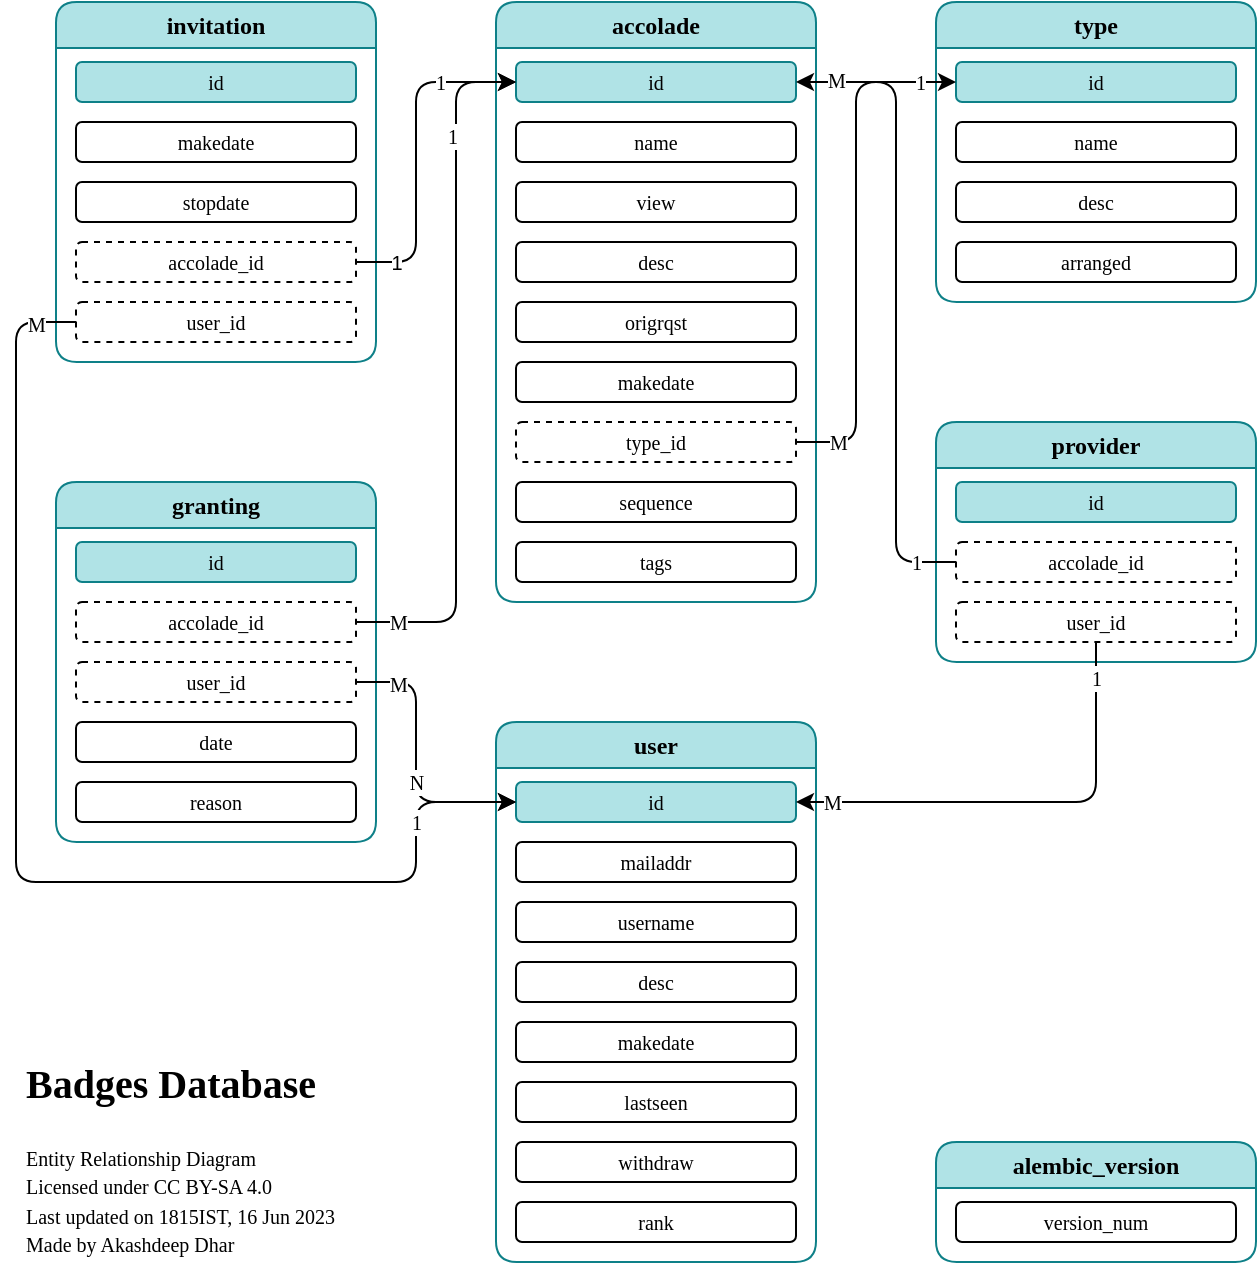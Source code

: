 <mxfile version="21.4.0" type="device">
  <diagram name="Page-1" id="tG-fi7jxVLDGpoVH_Wuy">
    <mxGraphModel dx="2035" dy="665" grid="1" gridSize="10" guides="1" tooltips="1" connect="1" arrows="1" fold="1" page="1" pageScale="1" pageWidth="850" pageHeight="1100" math="0" shadow="0">
      <root>
        <mxCell id="0" />
        <mxCell id="1" parent="0" />
        <mxCell id="fr-WvW2aRMvn-cWXt4Ab-1" value="&lt;font face=&quot;JetBrains Mono&quot;&gt;granting&lt;/font&gt;" style="swimlane;whiteSpace=wrap;html=1;rounded=1;fillColor=#b0e3e6;strokeColor=#0e8088;" parent="1" vertex="1">
          <mxGeometry x="-40" y="1200" width="160" height="180" as="geometry" />
        </mxCell>
        <mxCell id="fr-WvW2aRMvn-cWXt4Ab-2" value="&lt;font face=&quot;JetBrains Mono&quot;&gt;&lt;span style=&quot;font-size: 10px;&quot;&gt;id&lt;/span&gt;&lt;/font&gt;" style="rounded=1;whiteSpace=wrap;html=1;fillColor=#b0e3e6;strokeColor=#0e8088;" parent="fr-WvW2aRMvn-cWXt4Ab-1" vertex="1">
          <mxGeometry x="10" y="30" width="140" height="20" as="geometry" />
        </mxCell>
        <mxCell id="fr-WvW2aRMvn-cWXt4Ab-3" value="&lt;font face=&quot;JetBrains Mono&quot;&gt;&lt;span style=&quot;font-size: 10px;&quot;&gt;accolade_id&lt;/span&gt;&lt;/font&gt;" style="rounded=1;whiteSpace=wrap;html=1;dashed=1;" parent="fr-WvW2aRMvn-cWXt4Ab-1" vertex="1">
          <mxGeometry x="10" y="60" width="140" height="20" as="geometry" />
        </mxCell>
        <mxCell id="fr-WvW2aRMvn-cWXt4Ab-4" value="&lt;font face=&quot;JetBrains Mono&quot;&gt;&lt;span style=&quot;font-size: 10px;&quot;&gt;user_id&lt;/span&gt;&lt;/font&gt;" style="rounded=1;whiteSpace=wrap;html=1;dashed=1;" parent="fr-WvW2aRMvn-cWXt4Ab-1" vertex="1">
          <mxGeometry x="10" y="90" width="140" height="20" as="geometry" />
        </mxCell>
        <mxCell id="fr-WvW2aRMvn-cWXt4Ab-6" value="&lt;font face=&quot;JetBrains Mono&quot;&gt;&lt;span style=&quot;font-size: 10px;&quot;&gt;date&lt;/span&gt;&lt;/font&gt;" style="rounded=1;whiteSpace=wrap;html=1;" parent="fr-WvW2aRMvn-cWXt4Ab-1" vertex="1">
          <mxGeometry x="10" y="120" width="140" height="20" as="geometry" />
        </mxCell>
        <mxCell id="fr-WvW2aRMvn-cWXt4Ab-8" value="&lt;font face=&quot;JetBrains Mono&quot;&gt;&lt;span style=&quot;font-size: 10px;&quot;&gt;reason&lt;/span&gt;&lt;/font&gt;" style="rounded=1;whiteSpace=wrap;html=1;" parent="fr-WvW2aRMvn-cWXt4Ab-1" vertex="1">
          <mxGeometry x="10" y="150" width="140" height="20" as="geometry" />
        </mxCell>
        <mxCell id="fr-WvW2aRMvn-cWXt4Ab-9" value="&lt;font face=&quot;JetBrains Mono&quot;&gt;user&lt;/font&gt;" style="swimlane;whiteSpace=wrap;html=1;rounded=1;fillColor=#b0e3e6;strokeColor=#0e8088;" parent="1" vertex="1">
          <mxGeometry x="180" y="1320" width="160" height="270" as="geometry" />
        </mxCell>
        <mxCell id="fr-WvW2aRMvn-cWXt4Ab-10" value="&lt;font face=&quot;JetBrains Mono&quot;&gt;&lt;span style=&quot;font-size: 10px;&quot;&gt;id&lt;/span&gt;&lt;/font&gt;" style="rounded=1;whiteSpace=wrap;html=1;strokeWidth=1;fillColor=#b0e3e6;strokeColor=#0e8088;" parent="fr-WvW2aRMvn-cWXt4Ab-9" vertex="1">
          <mxGeometry x="10" y="30" width="140" height="20" as="geometry" />
        </mxCell>
        <mxCell id="fr-WvW2aRMvn-cWXt4Ab-11" value="&lt;font face=&quot;JetBrains Mono&quot;&gt;&lt;span style=&quot;font-size: 10px;&quot;&gt;mailaddr&lt;/span&gt;&lt;/font&gt;" style="rounded=1;whiteSpace=wrap;html=1;" parent="fr-WvW2aRMvn-cWXt4Ab-9" vertex="1">
          <mxGeometry x="10" y="60" width="140" height="20" as="geometry" />
        </mxCell>
        <mxCell id="fr-WvW2aRMvn-cWXt4Ab-12" value="&lt;font face=&quot;JetBrains Mono&quot;&gt;&lt;span style=&quot;font-size: 10px;&quot;&gt;username&lt;/span&gt;&lt;/font&gt;" style="rounded=1;whiteSpace=wrap;html=1;" parent="fr-WvW2aRMvn-cWXt4Ab-9" vertex="1">
          <mxGeometry x="10" y="90" width="140" height="20" as="geometry" />
        </mxCell>
        <mxCell id="fr-WvW2aRMvn-cWXt4Ab-15" value="&lt;font face=&quot;JetBrains Mono&quot;&gt;&lt;span style=&quot;font-size: 10px;&quot;&gt;desc&lt;/span&gt;&lt;/font&gt;" style="rounded=1;whiteSpace=wrap;html=1;" parent="fr-WvW2aRMvn-cWXt4Ab-9" vertex="1">
          <mxGeometry x="10" y="120" width="140" height="20" as="geometry" />
        </mxCell>
        <mxCell id="fr-WvW2aRMvn-cWXt4Ab-16" value="&lt;font face=&quot;JetBrains Mono&quot;&gt;&lt;span style=&quot;font-size: 10px;&quot;&gt;makedate&lt;/span&gt;&lt;/font&gt;" style="rounded=1;whiteSpace=wrap;html=1;" parent="fr-WvW2aRMvn-cWXt4Ab-9" vertex="1">
          <mxGeometry x="10" y="150" width="140" height="20" as="geometry" />
        </mxCell>
        <mxCell id="fr-WvW2aRMvn-cWXt4Ab-17" value="&lt;font face=&quot;JetBrains Mono&quot;&gt;&lt;span style=&quot;font-size: 10px;&quot;&gt;withdraw&lt;/span&gt;&lt;/font&gt;" style="rounded=1;whiteSpace=wrap;html=1;" parent="fr-WvW2aRMvn-cWXt4Ab-9" vertex="1">
          <mxGeometry x="10" y="210" width="140" height="20" as="geometry" />
        </mxCell>
        <mxCell id="fr-WvW2aRMvn-cWXt4Ab-18" value="&lt;font face=&quot;JetBrains Mono&quot;&gt;&lt;span style=&quot;font-size: 10px;&quot;&gt;rank&lt;/span&gt;&lt;/font&gt;" style="rounded=1;whiteSpace=wrap;html=1;" parent="fr-WvW2aRMvn-cWXt4Ab-9" vertex="1">
          <mxGeometry x="10" y="240" width="140" height="20" as="geometry" />
        </mxCell>
        <mxCell id="fr-WvW2aRMvn-cWXt4Ab-19" value="&lt;font face=&quot;JetBrains Mono&quot;&gt;&lt;span style=&quot;font-size: 10px;&quot;&gt;lastseen&lt;/span&gt;&lt;/font&gt;" style="rounded=1;whiteSpace=wrap;html=1;" parent="fr-WvW2aRMvn-cWXt4Ab-9" vertex="1">
          <mxGeometry x="10" y="180" width="140" height="20" as="geometry" />
        </mxCell>
        <mxCell id="fr-WvW2aRMvn-cWXt4Ab-20" value="&lt;font data-font-src=&quot;https://fonts.googleapis.com/css?family=JetBrains+Mono&quot; face=&quot;JetBrains Mono&quot;&gt;alembic_version&lt;/font&gt;" style="swimlane;whiteSpace=wrap;html=1;rounded=1;fillColor=#b0e3e6;strokeColor=#0e8088;" parent="1" vertex="1">
          <mxGeometry x="400" y="1530" width="160" height="60" as="geometry" />
        </mxCell>
        <mxCell id="fr-WvW2aRMvn-cWXt4Ab-21" value="&lt;font style=&quot;font-size: 10px;&quot; data-font-src=&quot;https://fonts.googleapis.com/css?family=JetBrains+Mono&quot; face=&quot;JetBrains Mono&quot;&gt;version_num&lt;/font&gt;" style="rounded=1;whiteSpace=wrap;html=1;" parent="fr-WvW2aRMvn-cWXt4Ab-20" vertex="1">
          <mxGeometry x="10" y="30" width="140" height="20" as="geometry" />
        </mxCell>
        <mxCell id="fr-WvW2aRMvn-cWXt4Ab-22" value="&lt;font face=&quot;JetBrains Mono&quot;&gt;accolade&lt;/font&gt;" style="swimlane;whiteSpace=wrap;html=1;rounded=1;fillColor=#b0e3e6;strokeColor=#0e8088;" parent="1" vertex="1">
          <mxGeometry x="180" y="960" width="160" height="300" as="geometry" />
        </mxCell>
        <mxCell id="fr-WvW2aRMvn-cWXt4Ab-23" value="&lt;font face=&quot;JetBrains Mono&quot;&gt;&lt;span style=&quot;font-size: 10px;&quot;&gt;id&lt;/span&gt;&lt;/font&gt;" style="rounded=1;whiteSpace=wrap;html=1;fillColor=#b0e3e6;strokeColor=#0e8088;glass=0;" parent="fr-WvW2aRMvn-cWXt4Ab-22" vertex="1">
          <mxGeometry x="10" y="30" width="140" height="20" as="geometry" />
        </mxCell>
        <mxCell id="fr-WvW2aRMvn-cWXt4Ab-24" value="&lt;font face=&quot;JetBrains Mono&quot;&gt;&lt;span style=&quot;font-size: 10px;&quot;&gt;name&lt;/span&gt;&lt;/font&gt;" style="rounded=1;whiteSpace=wrap;html=1;" parent="fr-WvW2aRMvn-cWXt4Ab-22" vertex="1">
          <mxGeometry x="10" y="60" width="140" height="20" as="geometry" />
        </mxCell>
        <mxCell id="fr-WvW2aRMvn-cWXt4Ab-25" value="&lt;font face=&quot;JetBrains Mono&quot;&gt;&lt;span style=&quot;font-size: 10px;&quot;&gt;view&lt;/span&gt;&lt;/font&gt;" style="rounded=1;whiteSpace=wrap;html=1;" parent="fr-WvW2aRMvn-cWXt4Ab-22" vertex="1">
          <mxGeometry x="10" y="90" width="140" height="20" as="geometry" />
        </mxCell>
        <mxCell id="fr-WvW2aRMvn-cWXt4Ab-26" value="&lt;font face=&quot;JetBrains Mono&quot;&gt;&lt;span style=&quot;font-size: 10px;&quot;&gt;desc&lt;/span&gt;&lt;/font&gt;" style="rounded=1;whiteSpace=wrap;html=1;" parent="fr-WvW2aRMvn-cWXt4Ab-22" vertex="1">
          <mxGeometry x="10" y="120" width="140" height="20" as="geometry" />
        </mxCell>
        <mxCell id="fr-WvW2aRMvn-cWXt4Ab-27" value="&lt;font face=&quot;JetBrains Mono&quot;&gt;&lt;span style=&quot;font-size: 10px;&quot;&gt;origrqst&lt;/span&gt;&lt;/font&gt;" style="rounded=1;whiteSpace=wrap;html=1;" parent="fr-WvW2aRMvn-cWXt4Ab-22" vertex="1">
          <mxGeometry x="10" y="150" width="140" height="20" as="geometry" />
        </mxCell>
        <mxCell id="fr-WvW2aRMvn-cWXt4Ab-29" value="&lt;font face=&quot;JetBrains Mono&quot;&gt;&lt;span style=&quot;font-size: 10px;&quot;&gt;makedate&lt;/span&gt;&lt;/font&gt;" style="rounded=1;whiteSpace=wrap;html=1;" parent="fr-WvW2aRMvn-cWXt4Ab-22" vertex="1">
          <mxGeometry x="10" y="180" width="140" height="20" as="geometry" />
        </mxCell>
        <mxCell id="fr-WvW2aRMvn-cWXt4Ab-30" value="&lt;font face=&quot;JetBrains Mono&quot;&gt;&lt;span style=&quot;font-size: 10px;&quot;&gt;sequence&lt;/span&gt;&lt;/font&gt;" style="rounded=1;whiteSpace=wrap;html=1;" parent="fr-WvW2aRMvn-cWXt4Ab-22" vertex="1">
          <mxGeometry x="10" y="240" width="140" height="20" as="geometry" />
        </mxCell>
        <mxCell id="GFM2HhCgNzL9rEsVjtdj-2" value="&lt;font face=&quot;JetBrains Mono&quot;&gt;&lt;span style=&quot;font-size: 10px;&quot;&gt;tags&lt;/span&gt;&lt;/font&gt;" style="rounded=1;whiteSpace=wrap;html=1;" vertex="1" parent="fr-WvW2aRMvn-cWXt4Ab-22">
          <mxGeometry x="10" y="270" width="140" height="20" as="geometry" />
        </mxCell>
        <mxCell id="fr-WvW2aRMvn-cWXt4Ab-32" value="&lt;font face=&quot;JetBrains Mono&quot;&gt;invitation&lt;/font&gt;" style="swimlane;whiteSpace=wrap;html=1;rounded=1;fillColor=#b0e3e6;strokeColor=#0e8088;" parent="1" vertex="1">
          <mxGeometry x="-40" y="960" width="160" height="180" as="geometry" />
        </mxCell>
        <mxCell id="fr-WvW2aRMvn-cWXt4Ab-33" value="&lt;font face=&quot;JetBrains Mono&quot;&gt;&lt;span style=&quot;font-size: 10px;&quot;&gt;id&lt;/span&gt;&lt;/font&gt;" style="rounded=1;whiteSpace=wrap;html=1;strokeWidth=1;fillColor=#b0e3e6;strokeColor=#0e8088;" parent="fr-WvW2aRMvn-cWXt4Ab-32" vertex="1">
          <mxGeometry x="10" y="30" width="140" height="20" as="geometry" />
        </mxCell>
        <mxCell id="fr-WvW2aRMvn-cWXt4Ab-34" value="&lt;font face=&quot;JetBrains Mono&quot;&gt;&lt;span style=&quot;font-size: 10px;&quot;&gt;makedate&lt;/span&gt;&lt;/font&gt;" style="rounded=1;whiteSpace=wrap;html=1;" parent="fr-WvW2aRMvn-cWXt4Ab-32" vertex="1">
          <mxGeometry x="10" y="60" width="140" height="20" as="geometry" />
        </mxCell>
        <mxCell id="fr-WvW2aRMvn-cWXt4Ab-35" value="&lt;font face=&quot;JetBrains Mono&quot;&gt;&lt;span style=&quot;font-size: 10px;&quot;&gt;stopdate&lt;/span&gt;&lt;/font&gt;" style="rounded=1;whiteSpace=wrap;html=1;" parent="fr-WvW2aRMvn-cWXt4Ab-32" vertex="1">
          <mxGeometry x="10" y="90" width="140" height="20" as="geometry" />
        </mxCell>
        <mxCell id="fr-WvW2aRMvn-cWXt4Ab-36" value="&lt;font face=&quot;JetBrains Mono&quot;&gt;&lt;span style=&quot;font-size: 10px;&quot;&gt;accolade_id&lt;/span&gt;&lt;/font&gt;" style="rounded=1;whiteSpace=wrap;html=1;dashed=1;" parent="fr-WvW2aRMvn-cWXt4Ab-32" vertex="1">
          <mxGeometry x="10" y="120" width="140" height="20" as="geometry" />
        </mxCell>
        <mxCell id="fr-WvW2aRMvn-cWXt4Ab-37" value="&lt;font face=&quot;JetBrains Mono&quot;&gt;&lt;span style=&quot;font-size: 10px;&quot;&gt;user_id&lt;/span&gt;&lt;/font&gt;" style="rounded=1;whiteSpace=wrap;html=1;dashed=1;" parent="fr-WvW2aRMvn-cWXt4Ab-32" vertex="1">
          <mxGeometry x="10" y="150" width="140" height="20" as="geometry" />
        </mxCell>
        <mxCell id="fr-WvW2aRMvn-cWXt4Ab-38" value="&lt;font face=&quot;JetBrains Mono&quot;&gt;provider&lt;/font&gt;" style="swimlane;whiteSpace=wrap;html=1;rounded=1;fillColor=#b0e3e6;strokeColor=#0e8088;" parent="1" vertex="1">
          <mxGeometry x="400" y="1170" width="160" height="120" as="geometry" />
        </mxCell>
        <mxCell id="fr-WvW2aRMvn-cWXt4Ab-39" value="&lt;font face=&quot;JetBrains Mono&quot;&gt;&lt;span style=&quot;font-size: 10px;&quot;&gt;id&lt;/span&gt;&lt;/font&gt;" style="rounded=1;whiteSpace=wrap;html=1;strokeWidth=1;fillColor=#b0e3e6;strokeColor=#0e8088;" parent="fr-WvW2aRMvn-cWXt4Ab-38" vertex="1">
          <mxGeometry x="10" y="30" width="140" height="20" as="geometry" />
        </mxCell>
        <mxCell id="fr-WvW2aRMvn-cWXt4Ab-41" value="&lt;font face=&quot;JetBrains Mono&quot;&gt;&lt;span style=&quot;font-size: 10px;&quot;&gt;user_id&lt;/span&gt;&lt;/font&gt;" style="rounded=1;whiteSpace=wrap;html=1;dashed=1;" parent="fr-WvW2aRMvn-cWXt4Ab-38" vertex="1">
          <mxGeometry x="10" y="90" width="140" height="20" as="geometry" />
        </mxCell>
        <mxCell id="GFM2HhCgNzL9rEsVjtdj-18" value="&lt;font face=&quot;JetBrains Mono&quot;&gt;&lt;span style=&quot;font-size: 10px;&quot;&gt;accolade_id&lt;br&gt;&lt;/span&gt;&lt;/font&gt;" style="rounded=1;whiteSpace=wrap;html=1;dashed=1;" vertex="1" parent="fr-WvW2aRMvn-cWXt4Ab-38">
          <mxGeometry x="10" y="60" width="140" height="20" as="geometry" />
        </mxCell>
        <mxCell id="fr-WvW2aRMvn-cWXt4Ab-42" value="&lt;font face=&quot;JetBrains Mono&quot;&gt;type&lt;/font&gt;" style="swimlane;whiteSpace=wrap;html=1;rounded=1;fillColor=#b0e3e6;strokeColor=#0e8088;" parent="1" vertex="1">
          <mxGeometry x="400" y="960" width="160" height="150" as="geometry" />
        </mxCell>
        <mxCell id="fr-WvW2aRMvn-cWXt4Ab-43" value="&lt;font face=&quot;JetBrains Mono&quot;&gt;&lt;span style=&quot;font-size: 10px;&quot;&gt;id&lt;/span&gt;&lt;/font&gt;" style="rounded=1;whiteSpace=wrap;html=1;strokeWidth=1;fillColor=#b0e3e6;strokeColor=#0e8088;" parent="fr-WvW2aRMvn-cWXt4Ab-42" vertex="1">
          <mxGeometry x="10" y="30" width="140" height="20" as="geometry" />
        </mxCell>
        <mxCell id="fr-WvW2aRMvn-cWXt4Ab-44" value="&lt;font face=&quot;JetBrains Mono&quot;&gt;&lt;span style=&quot;font-size: 10px;&quot;&gt;name&lt;/span&gt;&lt;/font&gt;" style="rounded=1;whiteSpace=wrap;html=1;" parent="fr-WvW2aRMvn-cWXt4Ab-42" vertex="1">
          <mxGeometry x="10" y="60" width="140" height="20" as="geometry" />
        </mxCell>
        <mxCell id="fr-WvW2aRMvn-cWXt4Ab-45" value="&lt;font face=&quot;JetBrains Mono&quot;&gt;&lt;span style=&quot;font-size: 10px;&quot;&gt;desc&lt;/span&gt;&lt;/font&gt;" style="rounded=1;whiteSpace=wrap;html=1;strokeColor=default;" parent="fr-WvW2aRMvn-cWXt4Ab-42" vertex="1">
          <mxGeometry x="10" y="90" width="140" height="20" as="geometry" />
        </mxCell>
        <mxCell id="GFM2HhCgNzL9rEsVjtdj-12" value="&lt;font face=&quot;JetBrains Mono&quot;&gt;&lt;span style=&quot;font-size: 10px;&quot;&gt;arranged&lt;/span&gt;&lt;/font&gt;" style="rounded=1;whiteSpace=wrap;html=1;strokeColor=default;" vertex="1" parent="fr-WvW2aRMvn-cWXt4Ab-42">
          <mxGeometry x="10" y="120" width="140" height="20" as="geometry" />
        </mxCell>
        <mxCell id="fr-WvW2aRMvn-cWXt4Ab-63" style="edgeStyle=orthogonalEdgeStyle;rounded=1;orthogonalLoop=1;jettySize=auto;html=1;entryX=0;entryY=0.5;entryDx=0;entryDy=0;" parent="1" source="fr-WvW2aRMvn-cWXt4Ab-36" target="fr-WvW2aRMvn-cWXt4Ab-23" edge="1">
          <mxGeometry relative="1" as="geometry">
            <Array as="points">
              <mxPoint x="140" y="1090" />
              <mxPoint x="140" y="1000" />
            </Array>
          </mxGeometry>
        </mxCell>
        <mxCell id="GFM2HhCgNzL9rEsVjtdj-22" value="&lt;font style=&quot;font-size: 10px;&quot;&gt;1&lt;/font&gt;" style="edgeLabel;html=1;align=center;verticalAlign=middle;resizable=0;points=[];" vertex="1" connectable="0" parent="fr-WvW2aRMvn-cWXt4Ab-63">
          <mxGeometry x="-0.729" relative="1" as="geometry">
            <mxPoint x="-3" as="offset" />
          </mxGeometry>
        </mxCell>
        <mxCell id="GFM2HhCgNzL9rEsVjtdj-23" value="&lt;font style=&quot;font-size: 10px;&quot; data-font-src=&quot;https://fonts.googleapis.com/css?family=JetBrains+Mono&quot; face=&quot;JetBrains Mono&quot;&gt;1&lt;/font&gt;" style="edgeLabel;html=1;align=center;verticalAlign=middle;resizable=0;points=[];" vertex="1" connectable="0" parent="fr-WvW2aRMvn-cWXt4Ab-63">
          <mxGeometry x="0.551" relative="1" as="geometry">
            <mxPoint as="offset" />
          </mxGeometry>
        </mxCell>
        <mxCell id="fr-WvW2aRMvn-cWXt4Ab-64" style="edgeStyle=orthogonalEdgeStyle;rounded=1;orthogonalLoop=1;jettySize=auto;html=1;entryX=0;entryY=0.5;entryDx=0;entryDy=0;" parent="1" source="fr-WvW2aRMvn-cWXt4Ab-3" target="fr-WvW2aRMvn-cWXt4Ab-23" edge="1">
          <mxGeometry relative="1" as="geometry">
            <Array as="points">
              <mxPoint x="160" y="1270" />
              <mxPoint x="160" y="1000" />
            </Array>
          </mxGeometry>
        </mxCell>
        <mxCell id="GFM2HhCgNzL9rEsVjtdj-28" value="&lt;font data-font-src=&quot;https://fonts.googleapis.com/css?family=JetBrains+Mono&quot; face=&quot;JetBrains Mono&quot; style=&quot;font-size: 10px;&quot;&gt;M&lt;/font&gt;" style="edgeLabel;html=1;align=center;verticalAlign=middle;resizable=0;points=[];" vertex="1" connectable="0" parent="fr-WvW2aRMvn-cWXt4Ab-64">
          <mxGeometry x="-0.787" y="1" relative="1" as="geometry">
            <mxPoint x="-17" y="1" as="offset" />
          </mxGeometry>
        </mxCell>
        <mxCell id="GFM2HhCgNzL9rEsVjtdj-29" value="&lt;font data-font-src=&quot;https://fonts.googleapis.com/css?family=JetBrains+Mono&quot; face=&quot;JetBrains Mono&quot; style=&quot;font-size: 10px;&quot;&gt;1&lt;/font&gt;" style="edgeLabel;html=1;align=center;verticalAlign=middle;resizable=0;points=[];" vertex="1" connectable="0" parent="fr-WvW2aRMvn-cWXt4Ab-64">
          <mxGeometry x="0.678" y="2" relative="1" as="geometry">
            <mxPoint as="offset" />
          </mxGeometry>
        </mxCell>
        <mxCell id="fr-WvW2aRMvn-cWXt4Ab-65" style="edgeStyle=orthogonalEdgeStyle;rounded=1;orthogonalLoop=1;jettySize=auto;html=1;entryX=0;entryY=0.5;entryDx=0;entryDy=0;" parent="1" source="fr-WvW2aRMvn-cWXt4Ab-37" target="fr-WvW2aRMvn-cWXt4Ab-10" edge="1">
          <mxGeometry relative="1" as="geometry">
            <Array as="points">
              <mxPoint x="-60" y="1120" />
              <mxPoint x="-60" y="1400" />
              <mxPoint x="140" y="1400" />
              <mxPoint x="140" y="1360" />
            </Array>
          </mxGeometry>
        </mxCell>
        <mxCell id="GFM2HhCgNzL9rEsVjtdj-24" value="&lt;font style=&quot;font-size: 10px;&quot; data-font-src=&quot;https://fonts.googleapis.com/css?family=JetBrains+Mono&quot; face=&quot;JetBrains Mono&quot;&gt;1&lt;/font&gt;" style="edgeLabel;html=1;align=center;verticalAlign=middle;resizable=0;points=[];" vertex="1" connectable="0" parent="fr-WvW2aRMvn-cWXt4Ab-65">
          <mxGeometry x="0.673" relative="1" as="geometry">
            <mxPoint x="8" y="-30" as="offset" />
          </mxGeometry>
        </mxCell>
        <mxCell id="GFM2HhCgNzL9rEsVjtdj-25" value="&lt;font data-font-src=&quot;https://fonts.googleapis.com/css?family=JetBrains+Mono&quot; face=&quot;JetBrains Mono&quot; style=&quot;font-size: 10px;&quot;&gt;M&lt;/font&gt;" style="edgeLabel;html=1;align=center;verticalAlign=middle;resizable=0;points=[];" vertex="1" connectable="0" parent="fr-WvW2aRMvn-cWXt4Ab-65">
          <mxGeometry x="-0.869" y="-1" relative="1" as="geometry">
            <mxPoint x="11" y="-9" as="offset" />
          </mxGeometry>
        </mxCell>
        <mxCell id="fr-WvW2aRMvn-cWXt4Ab-66" style="edgeStyle=orthogonalEdgeStyle;rounded=1;orthogonalLoop=1;jettySize=auto;html=1;entryX=0;entryY=0.5;entryDx=0;entryDy=0;" parent="1" source="fr-WvW2aRMvn-cWXt4Ab-4" target="fr-WvW2aRMvn-cWXt4Ab-10" edge="1">
          <mxGeometry relative="1" as="geometry">
            <Array as="points">
              <mxPoint x="140" y="1300" />
              <mxPoint x="140" y="1360" />
            </Array>
          </mxGeometry>
        </mxCell>
        <mxCell id="GFM2HhCgNzL9rEsVjtdj-26" value="&lt;font data-font-src=&quot;https://fonts.googleapis.com/css?family=JetBrains+Mono&quot; face=&quot;JetBrains Mono&quot; style=&quot;font-size: 10px;&quot;&gt;N&lt;/font&gt;" style="edgeLabel;html=1;align=center;verticalAlign=middle;resizable=0;points=[];" vertex="1" connectable="0" parent="fr-WvW2aRMvn-cWXt4Ab-66">
          <mxGeometry x="0.092" y="2" relative="1" as="geometry">
            <mxPoint x="-2" y="3" as="offset" />
          </mxGeometry>
        </mxCell>
        <mxCell id="GFM2HhCgNzL9rEsVjtdj-27" value="&lt;font style=&quot;font-size: 10px;&quot; data-font-src=&quot;https://fonts.googleapis.com/css?family=JetBrains+Mono&quot; face=&quot;JetBrains Mono&quot;&gt;M&lt;/font&gt;" style="edgeLabel;html=1;align=center;verticalAlign=middle;resizable=0;points=[];" vertex="1" connectable="0" parent="fr-WvW2aRMvn-cWXt4Ab-66">
          <mxGeometry x="-0.704" y="-1" relative="1" as="geometry">
            <mxPoint as="offset" />
          </mxGeometry>
        </mxCell>
        <mxCell id="fr-WvW2aRMvn-cWXt4Ab-67" value="&lt;h1&gt;&lt;font style=&quot;font-size: 20px;&quot; data-font-src=&quot;https://fonts.googleapis.com/css?family=JetBrains+Mono&quot; face=&quot;JetBrains Mono&quot;&gt;Badges Database&lt;/font&gt;&lt;/h1&gt;&lt;p&gt;&lt;font style=&quot;font-size: 10px;&quot; data-font-src=&quot;https://fonts.googleapis.com/css?family=JetBrains+Mono&quot; face=&quot;JetBrains Mono&quot;&gt;Entity Relationship Diagram&lt;br&gt;&lt;/font&gt;&lt;span style=&quot;font-size: 10px; font-family: &amp;quot;JetBrains Mono&amp;quot;; background-color: initial;&quot;&gt;Licensed under CC BY-SA 4.0&amp;nbsp;&lt;br&gt;&lt;/span&gt;&lt;font style=&quot;background-color: initial; font-size: 10px;&quot; data-font-src=&quot;https://fonts.googleapis.com/css?family=JetBrains+Mono&quot; face=&quot;JetBrains Mono&quot;&gt;Last updated on 1815IST, 16 Jun 2023&lt;br&gt;Made&lt;/font&gt;&lt;span style=&quot;background-color: initial; font-size: 10px; font-family: &amp;quot;JetBrains Mono&amp;quot;;&quot;&gt;&amp;nbsp;by Akashdeep Dhar&lt;/span&gt;&lt;/p&gt;" style="text;html=1;strokeColor=none;fillColor=none;spacing=5;spacingTop=-20;whiteSpace=wrap;overflow=hidden;rounded=0;align=left;" parent="1" vertex="1">
          <mxGeometry x="-60" y="1480" width="230" height="110" as="geometry" />
        </mxCell>
        <mxCell id="GFM2HhCgNzL9rEsVjtdj-8" style="edgeStyle=orthogonalEdgeStyle;rounded=1;orthogonalLoop=1;jettySize=auto;html=1;entryX=0;entryY=0.5;entryDx=0;entryDy=0;" edge="1" parent="1" source="GFM2HhCgNzL9rEsVjtdj-1" target="fr-WvW2aRMvn-cWXt4Ab-43">
          <mxGeometry relative="1" as="geometry">
            <Array as="points">
              <mxPoint x="360" y="1180" />
              <mxPoint x="360" y="1000" />
            </Array>
          </mxGeometry>
        </mxCell>
        <mxCell id="GFM2HhCgNzL9rEsVjtdj-16" value="&lt;font data-font-src=&quot;https://fonts.googleapis.com/css?family=JetBrains+Mono&quot; face=&quot;JetBrains Mono&quot; style=&quot;font-size: 10px;&quot;&gt;M&lt;/font&gt;" style="edgeLabel;html=1;align=center;verticalAlign=middle;resizable=0;points=[];" vertex="1" connectable="0" parent="GFM2HhCgNzL9rEsVjtdj-8">
          <mxGeometry x="-0.841" relative="1" as="geometry">
            <mxPoint as="offset" />
          </mxGeometry>
        </mxCell>
        <mxCell id="GFM2HhCgNzL9rEsVjtdj-17" value="&lt;font data-font-src=&quot;https://fonts.googleapis.com/css?family=JetBrains+Mono&quot; face=&quot;JetBrains Mono&quot; style=&quot;font-size: 10px;&quot;&gt;1&lt;/font&gt;" style="edgeLabel;html=1;align=center;verticalAlign=middle;resizable=0;points=[];" vertex="1" connectable="0" parent="GFM2HhCgNzL9rEsVjtdj-8">
          <mxGeometry x="0.856" y="2" relative="1" as="geometry">
            <mxPoint y="2" as="offset" />
          </mxGeometry>
        </mxCell>
        <mxCell id="GFM2HhCgNzL9rEsVjtdj-1" value="&lt;font face=&quot;JetBrains Mono&quot;&gt;&lt;span style=&quot;font-size: 10px;&quot;&gt;type_id&lt;/span&gt;&lt;/font&gt;" style="rounded=1;whiteSpace=wrap;html=1;dashed=1;" vertex="1" parent="1">
          <mxGeometry x="190" y="1170" width="140" height="20" as="geometry" />
        </mxCell>
        <mxCell id="GFM2HhCgNzL9rEsVjtdj-10" style="edgeStyle=orthogonalEdgeStyle;rounded=1;orthogonalLoop=1;jettySize=auto;html=1;entryX=1;entryY=0.5;entryDx=0;entryDy=0;" edge="1" parent="1" source="fr-WvW2aRMvn-cWXt4Ab-41" target="fr-WvW2aRMvn-cWXt4Ab-10">
          <mxGeometry relative="1" as="geometry">
            <Array as="points">
              <mxPoint x="480" y="1360" />
            </Array>
          </mxGeometry>
        </mxCell>
        <mxCell id="GFM2HhCgNzL9rEsVjtdj-13" value="&lt;font style=&quot;font-size: 10px;&quot; data-font-src=&quot;https://fonts.googleapis.com/css?family=JetBrains+Mono&quot; face=&quot;JetBrains Mono&quot;&gt;1&lt;/font&gt;" style="edgeLabel;html=1;align=center;verticalAlign=middle;resizable=0;points=[];" vertex="1" connectable="0" parent="GFM2HhCgNzL9rEsVjtdj-10">
          <mxGeometry x="-0.821" y="2" relative="1" as="geometry">
            <mxPoint x="-2" y="-3" as="offset" />
          </mxGeometry>
        </mxCell>
        <mxCell id="GFM2HhCgNzL9rEsVjtdj-14" value="&lt;font data-font-src=&quot;https://fonts.googleapis.com/css?family=JetBrains+Mono&quot; face=&quot;JetBrains Mono&quot; style=&quot;font-size: 10px;&quot;&gt;M&lt;/font&gt;" style="edgeLabel;html=1;align=center;verticalAlign=middle;resizable=0;points=[];" vertex="1" connectable="0" parent="GFM2HhCgNzL9rEsVjtdj-10">
          <mxGeometry x="0.823" y="2" relative="1" as="geometry">
            <mxPoint x="-3" y="-2" as="offset" />
          </mxGeometry>
        </mxCell>
        <mxCell id="GFM2HhCgNzL9rEsVjtdj-19" style="edgeStyle=orthogonalEdgeStyle;rounded=1;orthogonalLoop=1;jettySize=auto;html=1;exitX=0;exitY=0.5;exitDx=0;exitDy=0;entryX=1;entryY=0.5;entryDx=0;entryDy=0;" edge="1" parent="1" source="GFM2HhCgNzL9rEsVjtdj-18" target="fr-WvW2aRMvn-cWXt4Ab-23">
          <mxGeometry relative="1" as="geometry">
            <Array as="points">
              <mxPoint x="380" y="1240" />
              <mxPoint x="380" y="1000" />
            </Array>
          </mxGeometry>
        </mxCell>
        <mxCell id="GFM2HhCgNzL9rEsVjtdj-20" value="&lt;font style=&quot;font-size: 10px;&quot; data-font-src=&quot;https://fonts.googleapis.com/css?family=JetBrains+Mono&quot; face=&quot;JetBrains Mono&quot;&gt;1&lt;/font&gt;" style="edgeLabel;html=1;align=center;verticalAlign=middle;resizable=0;points=[];" vertex="1" connectable="0" parent="GFM2HhCgNzL9rEsVjtdj-19">
          <mxGeometry x="-0.862" y="1" relative="1" as="geometry">
            <mxPoint x="2" y="-1" as="offset" />
          </mxGeometry>
        </mxCell>
        <mxCell id="GFM2HhCgNzL9rEsVjtdj-21" value="&lt;font data-font-src=&quot;https://fonts.googleapis.com/css?family=JetBrains+Mono&quot; face=&quot;JetBrains Mono&quot; style=&quot;font-size: 10px;&quot;&gt;M&lt;/font&gt;" style="edgeLabel;html=1;align=center;verticalAlign=middle;resizable=0;points=[];" vertex="1" connectable="0" parent="GFM2HhCgNzL9rEsVjtdj-19">
          <mxGeometry x="0.895" y="-1" relative="1" as="geometry">
            <mxPoint x="3" as="offset" />
          </mxGeometry>
        </mxCell>
      </root>
    </mxGraphModel>
  </diagram>
</mxfile>
